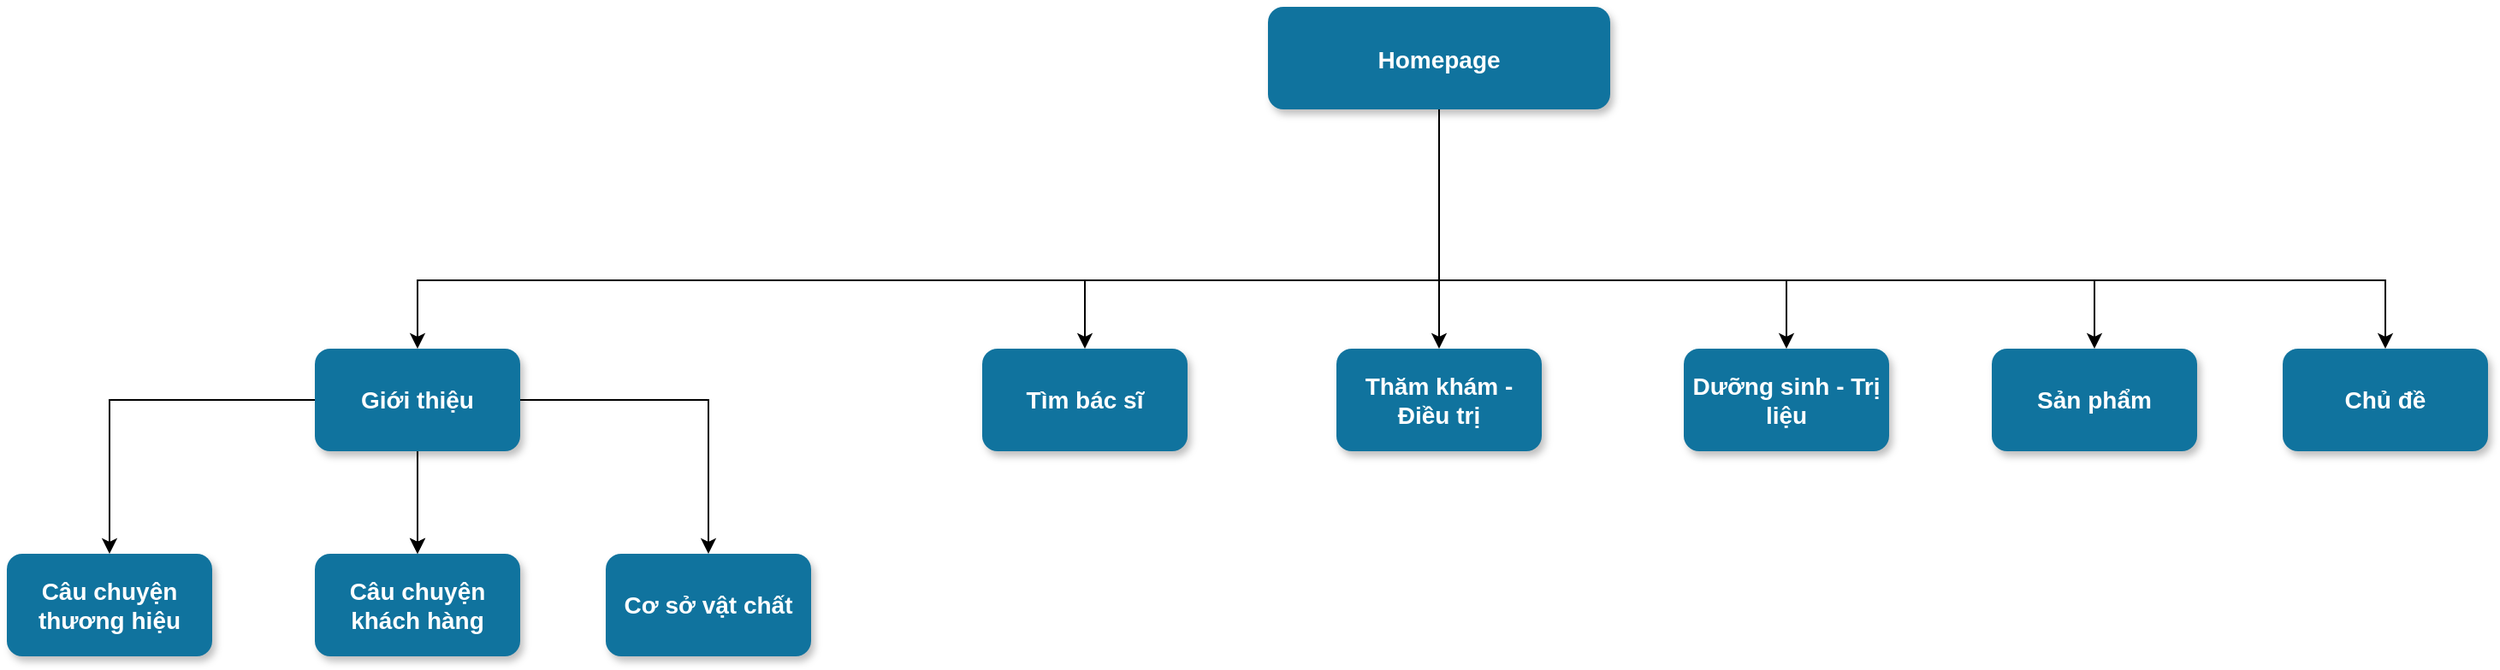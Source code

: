 <mxfile version="14.7.6" type="github">
  <diagram name="Page-1" id="97916047-d0de-89f5-080d-49f4d83e522f">
    <mxGraphModel dx="3710" dy="1960" grid="1" gridSize="10" guides="1" tooltips="1" connect="1" arrows="1" fold="1" page="1" pageScale="1.5" pageWidth="1169" pageHeight="827" background="none" math="0" shadow="0">
      <root>
        <mxCell id="0" />
        <mxCell id="1" parent="0" />
        <mxCell id="GUcLzigqZOoaiBpsy-g--56" value="" style="edgeStyle=orthogonalEdgeStyle;rounded=0;orthogonalLoop=1;jettySize=auto;html=1;exitX=0.5;exitY=1;exitDx=0;exitDy=0;" edge="1" parent="1" source="2" target="GUcLzigqZOoaiBpsy-g--55">
          <mxGeometry relative="1" as="geometry">
            <Array as="points">
              <mxPoint x="877" y="280" />
              <mxPoint x="280" y="280" />
            </Array>
          </mxGeometry>
        </mxCell>
        <mxCell id="GUcLzigqZOoaiBpsy-g--65" value="" style="edgeStyle=orthogonalEdgeStyle;rounded=0;orthogonalLoop=1;jettySize=auto;html=1;exitX=0.5;exitY=1;exitDx=0;exitDy=0;" edge="1" parent="1" source="2" target="GUcLzigqZOoaiBpsy-g--64">
          <mxGeometry relative="1" as="geometry">
            <mxPoint x="877" y="260" as="sourcePoint" />
            <Array as="points">
              <mxPoint x="877" y="280" />
              <mxPoint x="670" y="280" />
            </Array>
          </mxGeometry>
        </mxCell>
        <mxCell id="GUcLzigqZOoaiBpsy-g--67" value="" style="edgeStyle=orthogonalEdgeStyle;rounded=0;orthogonalLoop=1;jettySize=auto;html=1;" edge="1" parent="1" source="2" target="GUcLzigqZOoaiBpsy-g--66">
          <mxGeometry relative="1" as="geometry" />
        </mxCell>
        <mxCell id="GUcLzigqZOoaiBpsy-g--69" value="" style="edgeStyle=orthogonalEdgeStyle;rounded=0;orthogonalLoop=1;jettySize=auto;html=1;" edge="1" parent="1" target="GUcLzigqZOoaiBpsy-g--68">
          <mxGeometry relative="1" as="geometry">
            <mxPoint x="877" y="260" as="sourcePoint" />
            <Array as="points">
              <mxPoint x="877" y="280" />
              <mxPoint x="1080" y="280" />
            </Array>
          </mxGeometry>
        </mxCell>
        <mxCell id="GUcLzigqZOoaiBpsy-g--71" value="" style="edgeStyle=orthogonalEdgeStyle;rounded=0;orthogonalLoop=1;jettySize=auto;html=1;" edge="1" parent="1" target="GUcLzigqZOoaiBpsy-g--70">
          <mxGeometry relative="1" as="geometry">
            <mxPoint x="877" y="260" as="sourcePoint" />
            <Array as="points">
              <mxPoint x="877" y="280" />
              <mxPoint x="1260" y="280" />
            </Array>
          </mxGeometry>
        </mxCell>
        <mxCell id="GUcLzigqZOoaiBpsy-g--73" value="" style="edgeStyle=orthogonalEdgeStyle;rounded=0;orthogonalLoop=1;jettySize=auto;html=1;" edge="1" parent="1" target="GUcLzigqZOoaiBpsy-g--72">
          <mxGeometry relative="1" as="geometry">
            <mxPoint x="877" y="260" as="sourcePoint" />
            <Array as="points">
              <mxPoint x="877" y="280" />
              <mxPoint x="1430" y="280" />
            </Array>
          </mxGeometry>
        </mxCell>
        <mxCell id="2" value="Homepage" style="rounded=1;fillColor=#10739E;strokeColor=none;shadow=1;gradientColor=none;fontStyle=1;fontColor=#FFFFFF;fontSize=14;" parent="1" vertex="1">
          <mxGeometry x="777" y="120" width="200" height="60" as="geometry" />
        </mxCell>
        <mxCell id="GUcLzigqZOoaiBpsy-g--58" value="" style="edgeStyle=orthogonalEdgeStyle;rounded=0;orthogonalLoop=1;jettySize=auto;html=1;" edge="1" parent="1" source="GUcLzigqZOoaiBpsy-g--55" target="GUcLzigqZOoaiBpsy-g--57">
          <mxGeometry relative="1" as="geometry" />
        </mxCell>
        <mxCell id="GUcLzigqZOoaiBpsy-g--60" value="" style="edgeStyle=orthogonalEdgeStyle;rounded=0;orthogonalLoop=1;jettySize=auto;html=1;" edge="1" parent="1" source="GUcLzigqZOoaiBpsy-g--55" target="GUcLzigqZOoaiBpsy-g--59">
          <mxGeometry relative="1" as="geometry" />
        </mxCell>
        <mxCell id="GUcLzigqZOoaiBpsy-g--61" value="" style="edgeStyle=orthogonalEdgeStyle;rounded=0;orthogonalLoop=1;jettySize=auto;html=1;" edge="1" parent="1" source="GUcLzigqZOoaiBpsy-g--55" target="GUcLzigqZOoaiBpsy-g--59">
          <mxGeometry relative="1" as="geometry" />
        </mxCell>
        <mxCell id="GUcLzigqZOoaiBpsy-g--63" value="" style="edgeStyle=orthogonalEdgeStyle;rounded=0;orthogonalLoop=1;jettySize=auto;html=1;" edge="1" parent="1" source="GUcLzigqZOoaiBpsy-g--55" target="GUcLzigqZOoaiBpsy-g--62">
          <mxGeometry relative="1" as="geometry" />
        </mxCell>
        <mxCell id="GUcLzigqZOoaiBpsy-g--55" value="Giới thiệu" style="whiteSpace=wrap;html=1;rounded=1;shadow=1;fontSize=14;fontColor=#FFFFFF;fontStyle=1;strokeColor=none;fillColor=#10739E;" vertex="1" parent="1">
          <mxGeometry x="220" y="320" width="120" height="60" as="geometry" />
        </mxCell>
        <mxCell id="GUcLzigqZOoaiBpsy-g--57" value="Câu chuyện thương hiệu" style="whiteSpace=wrap;html=1;rounded=1;shadow=1;fontSize=14;fontColor=#FFFFFF;fontStyle=1;strokeColor=none;fillColor=#10739E;" vertex="1" parent="1">
          <mxGeometry x="40" y="440" width="120" height="60" as="geometry" />
        </mxCell>
        <mxCell id="GUcLzigqZOoaiBpsy-g--59" value="Câu chuyện khách hàng" style="whiteSpace=wrap;html=1;rounded=1;shadow=1;fontSize=14;fontColor=#FFFFFF;fontStyle=1;strokeColor=none;fillColor=#10739E;" vertex="1" parent="1">
          <mxGeometry x="220" y="440" width="120" height="60" as="geometry" />
        </mxCell>
        <mxCell id="GUcLzigqZOoaiBpsy-g--62" value="Cơ sở vật chất" style="whiteSpace=wrap;html=1;rounded=1;shadow=1;fontSize=14;fontColor=#FFFFFF;fontStyle=1;strokeColor=none;fillColor=#10739E;" vertex="1" parent="1">
          <mxGeometry x="390" y="440" width="120" height="60" as="geometry" />
        </mxCell>
        <mxCell id="GUcLzigqZOoaiBpsy-g--64" value="Tìm bác sĩ" style="rounded=1;whiteSpace=wrap;html=1;shadow=1;fontSize=14;fontColor=#FFFFFF;fontStyle=1;strokeColor=none;fillColor=#10739E;" vertex="1" parent="1">
          <mxGeometry x="610" y="320" width="120" height="60" as="geometry" />
        </mxCell>
        <mxCell id="GUcLzigqZOoaiBpsy-g--66" value="Thăm khám - Điều trị" style="whiteSpace=wrap;html=1;rounded=1;shadow=1;fontSize=14;fontColor=#FFFFFF;fontStyle=1;strokeColor=none;fillColor=#10739E;" vertex="1" parent="1">
          <mxGeometry x="817" y="320" width="120" height="60" as="geometry" />
        </mxCell>
        <mxCell id="GUcLzigqZOoaiBpsy-g--68" value="Dưỡng sinh - Trị liệu" style="rounded=1;whiteSpace=wrap;html=1;shadow=1;fontSize=14;fontColor=#FFFFFF;fontStyle=1;strokeColor=none;fillColor=#10739E;" vertex="1" parent="1">
          <mxGeometry x="1020" y="320" width="120" height="60" as="geometry" />
        </mxCell>
        <mxCell id="GUcLzigqZOoaiBpsy-g--70" value="Sản phẩm" style="whiteSpace=wrap;html=1;rounded=1;shadow=1;fontSize=14;fontColor=#FFFFFF;fontStyle=1;strokeColor=none;fillColor=#10739E;" vertex="1" parent="1">
          <mxGeometry x="1200" y="320" width="120" height="60" as="geometry" />
        </mxCell>
        <mxCell id="GUcLzigqZOoaiBpsy-g--72" value="Chủ đề" style="whiteSpace=wrap;html=1;rounded=1;shadow=1;fontSize=14;fontColor=#FFFFFF;fontStyle=1;strokeColor=none;fillColor=#10739E;" vertex="1" parent="1">
          <mxGeometry x="1370" y="320" width="120" height="60" as="geometry" />
        </mxCell>
      </root>
    </mxGraphModel>
  </diagram>
</mxfile>
